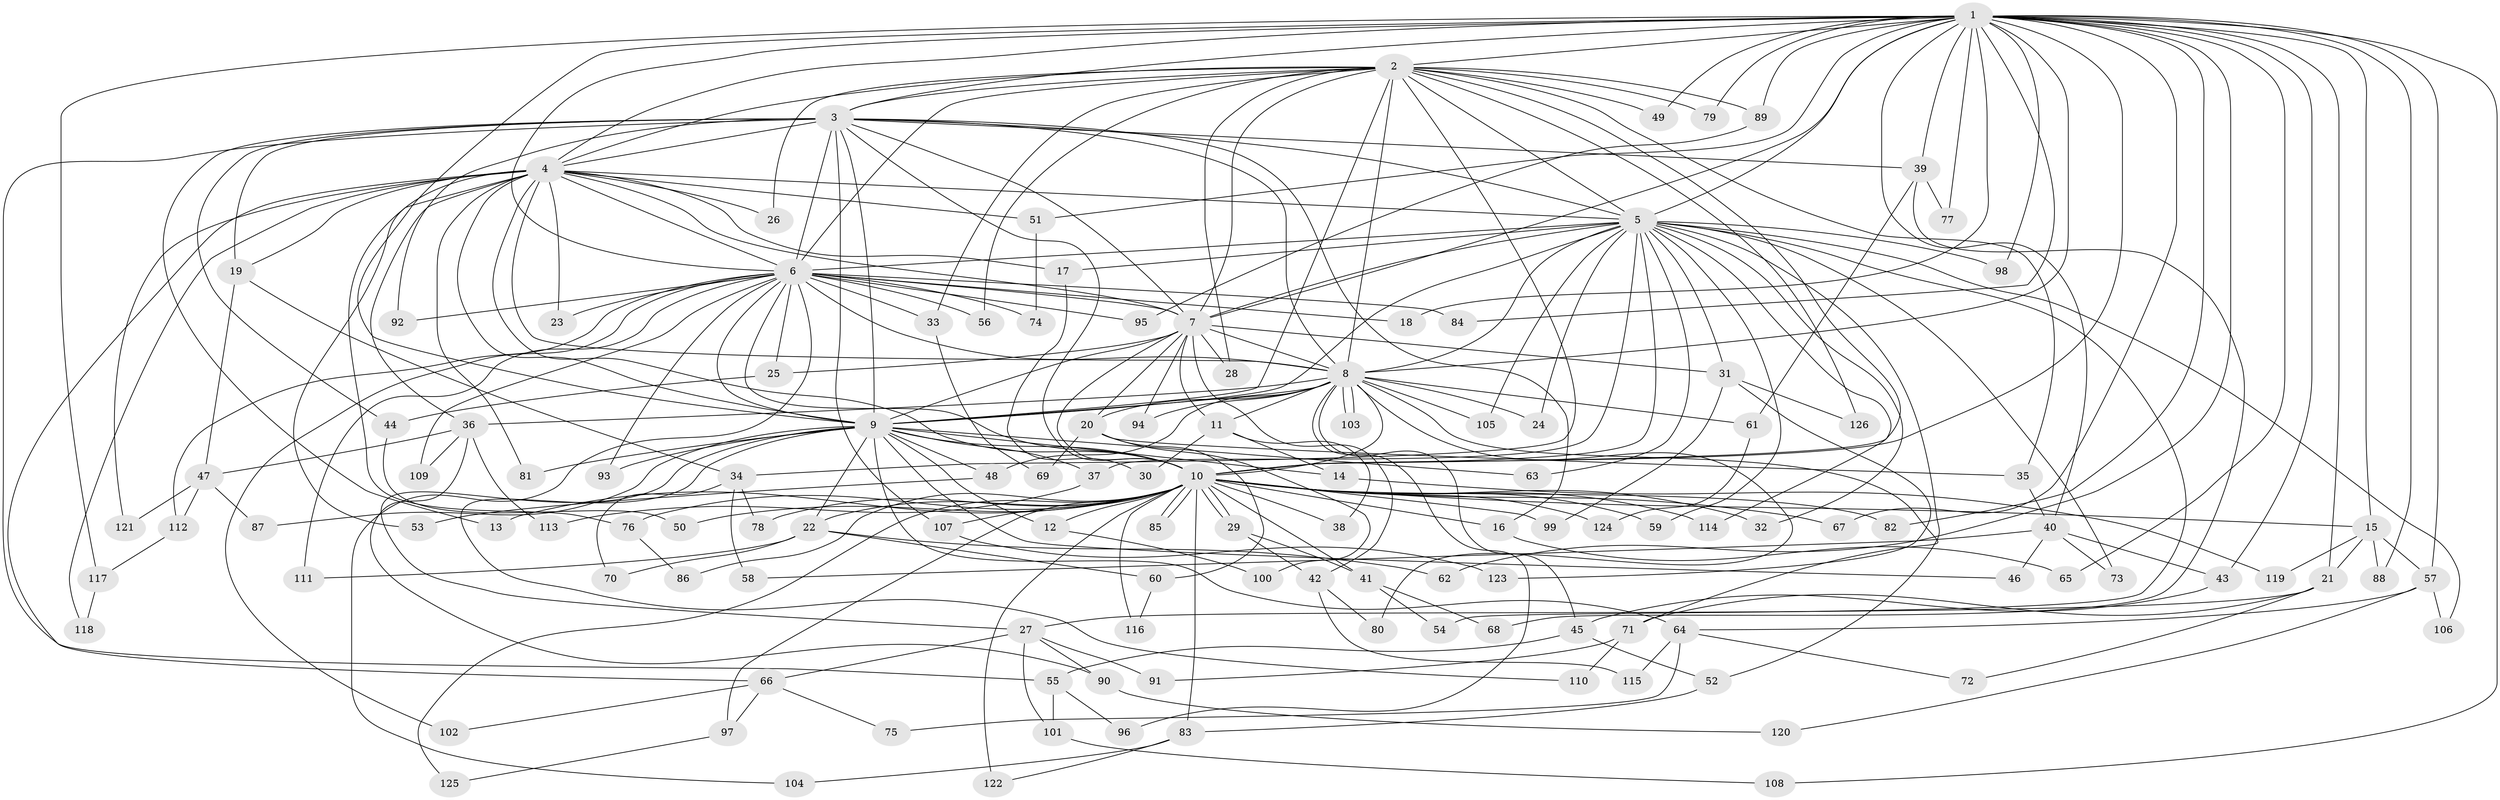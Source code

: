 // Generated by graph-tools (version 1.1) at 2025/25/03/09/25 03:25:52]
// undirected, 126 vertices, 277 edges
graph export_dot {
graph [start="1"]
  node [color=gray90,style=filled];
  1;
  2;
  3;
  4;
  5;
  6;
  7;
  8;
  9;
  10;
  11;
  12;
  13;
  14;
  15;
  16;
  17;
  18;
  19;
  20;
  21;
  22;
  23;
  24;
  25;
  26;
  27;
  28;
  29;
  30;
  31;
  32;
  33;
  34;
  35;
  36;
  37;
  38;
  39;
  40;
  41;
  42;
  43;
  44;
  45;
  46;
  47;
  48;
  49;
  50;
  51;
  52;
  53;
  54;
  55;
  56;
  57;
  58;
  59;
  60;
  61;
  62;
  63;
  64;
  65;
  66;
  67;
  68;
  69;
  70;
  71;
  72;
  73;
  74;
  75;
  76;
  77;
  78;
  79;
  80;
  81;
  82;
  83;
  84;
  85;
  86;
  87;
  88;
  89;
  90;
  91;
  92;
  93;
  94;
  95;
  96;
  97;
  98;
  99;
  100;
  101;
  102;
  103;
  104;
  105;
  106;
  107;
  108;
  109;
  110;
  111;
  112;
  113;
  114;
  115;
  116;
  117;
  118;
  119;
  120;
  121;
  122;
  123;
  124;
  125;
  126;
  1 -- 2;
  1 -- 3;
  1 -- 4;
  1 -- 5;
  1 -- 6;
  1 -- 7;
  1 -- 8;
  1 -- 9;
  1 -- 10;
  1 -- 15;
  1 -- 18;
  1 -- 21;
  1 -- 39;
  1 -- 40;
  1 -- 43;
  1 -- 49;
  1 -- 51;
  1 -- 57;
  1 -- 62;
  1 -- 65;
  1 -- 67;
  1 -- 77;
  1 -- 79;
  1 -- 82;
  1 -- 84;
  1 -- 88;
  1 -- 89;
  1 -- 98;
  1 -- 108;
  1 -- 117;
  2 -- 3;
  2 -- 4;
  2 -- 5;
  2 -- 6;
  2 -- 7;
  2 -- 8;
  2 -- 9;
  2 -- 10;
  2 -- 26;
  2 -- 28;
  2 -- 33;
  2 -- 34;
  2 -- 35;
  2 -- 49;
  2 -- 56;
  2 -- 79;
  2 -- 89;
  2 -- 126;
  3 -- 4;
  3 -- 5;
  3 -- 6;
  3 -- 7;
  3 -- 8;
  3 -- 9;
  3 -- 10;
  3 -- 13;
  3 -- 16;
  3 -- 19;
  3 -- 39;
  3 -- 44;
  3 -- 55;
  3 -- 92;
  3 -- 107;
  4 -- 5;
  4 -- 6;
  4 -- 7;
  4 -- 8;
  4 -- 9;
  4 -- 10;
  4 -- 17;
  4 -- 19;
  4 -- 23;
  4 -- 26;
  4 -- 36;
  4 -- 51;
  4 -- 53;
  4 -- 66;
  4 -- 76;
  4 -- 81;
  4 -- 118;
  4 -- 121;
  5 -- 6;
  5 -- 7;
  5 -- 8;
  5 -- 9;
  5 -- 10;
  5 -- 17;
  5 -- 24;
  5 -- 31;
  5 -- 32;
  5 -- 37;
  5 -- 52;
  5 -- 54;
  5 -- 59;
  5 -- 63;
  5 -- 73;
  5 -- 98;
  5 -- 105;
  5 -- 106;
  5 -- 114;
  6 -- 7;
  6 -- 8;
  6 -- 9;
  6 -- 10;
  6 -- 18;
  6 -- 23;
  6 -- 25;
  6 -- 33;
  6 -- 56;
  6 -- 74;
  6 -- 84;
  6 -- 92;
  6 -- 93;
  6 -- 95;
  6 -- 102;
  6 -- 104;
  6 -- 109;
  6 -- 111;
  6 -- 112;
  7 -- 8;
  7 -- 9;
  7 -- 10;
  7 -- 11;
  7 -- 20;
  7 -- 25;
  7 -- 28;
  7 -- 31;
  7 -- 42;
  7 -- 94;
  8 -- 9;
  8 -- 10;
  8 -- 11;
  8 -- 20;
  8 -- 24;
  8 -- 36;
  8 -- 45;
  8 -- 48;
  8 -- 61;
  8 -- 71;
  8 -- 80;
  8 -- 94;
  8 -- 96;
  8 -- 103;
  8 -- 103;
  8 -- 105;
  9 -- 10;
  9 -- 12;
  9 -- 14;
  9 -- 22;
  9 -- 27;
  9 -- 37;
  9 -- 46;
  9 -- 48;
  9 -- 63;
  9 -- 64;
  9 -- 81;
  9 -- 87;
  9 -- 93;
  9 -- 110;
  10 -- 12;
  10 -- 13;
  10 -- 15;
  10 -- 16;
  10 -- 22;
  10 -- 29;
  10 -- 29;
  10 -- 32;
  10 -- 38;
  10 -- 41;
  10 -- 50;
  10 -- 59;
  10 -- 67;
  10 -- 76;
  10 -- 78;
  10 -- 82;
  10 -- 83;
  10 -- 85;
  10 -- 85;
  10 -- 86;
  10 -- 97;
  10 -- 99;
  10 -- 107;
  10 -- 114;
  10 -- 116;
  10 -- 122;
  10 -- 124;
  10 -- 125;
  11 -- 14;
  11 -- 30;
  11 -- 38;
  12 -- 100;
  14 -- 119;
  15 -- 21;
  15 -- 57;
  15 -- 88;
  15 -- 119;
  16 -- 65;
  17 -- 30;
  19 -- 34;
  19 -- 47;
  20 -- 35;
  20 -- 60;
  20 -- 69;
  20 -- 100;
  21 -- 27;
  21 -- 71;
  21 -- 72;
  22 -- 60;
  22 -- 62;
  22 -- 70;
  22 -- 111;
  25 -- 44;
  27 -- 66;
  27 -- 90;
  27 -- 91;
  27 -- 101;
  29 -- 41;
  29 -- 42;
  31 -- 99;
  31 -- 123;
  31 -- 126;
  33 -- 69;
  34 -- 58;
  34 -- 70;
  34 -- 78;
  35 -- 40;
  36 -- 47;
  36 -- 90;
  36 -- 109;
  36 -- 113;
  37 -- 113;
  39 -- 61;
  39 -- 68;
  39 -- 77;
  40 -- 43;
  40 -- 46;
  40 -- 58;
  40 -- 73;
  41 -- 54;
  41 -- 68;
  42 -- 80;
  42 -- 115;
  43 -- 45;
  44 -- 50;
  45 -- 52;
  45 -- 55;
  47 -- 87;
  47 -- 112;
  47 -- 121;
  48 -- 53;
  51 -- 74;
  52 -- 83;
  55 -- 96;
  55 -- 101;
  57 -- 64;
  57 -- 106;
  57 -- 120;
  60 -- 116;
  61 -- 124;
  64 -- 72;
  64 -- 75;
  64 -- 115;
  66 -- 75;
  66 -- 97;
  66 -- 102;
  71 -- 91;
  71 -- 110;
  76 -- 86;
  83 -- 104;
  83 -- 122;
  89 -- 95;
  90 -- 120;
  97 -- 125;
  101 -- 108;
  107 -- 123;
  112 -- 117;
  117 -- 118;
}
